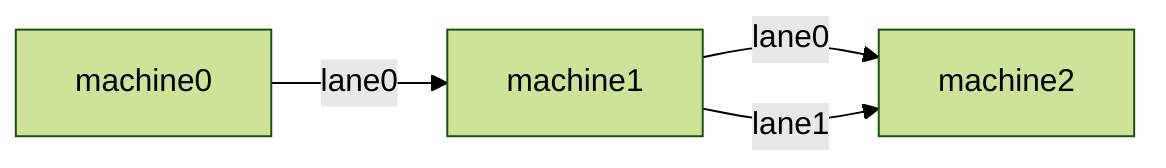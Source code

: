 %%{init: {'theme':'forest'}}%%

graph LR

%% Machines
machine0
machine1
machine2

%% Relationships
machine0--lane0-->machine1
machine1--lane0-->machine2
machine1--lane1-->machine2